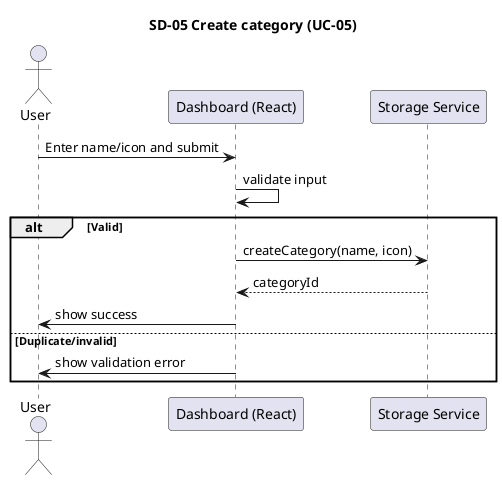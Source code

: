 @startuml
title SD-05 Create category (UC-05)
actor User
participant "Dashboard (React)" as Dashboard
participant "Storage Service" as Storage

User -> Dashboard: Enter name/icon and submit
Dashboard -> Dashboard: validate input
alt Valid
  Dashboard -> Storage: createCategory(name, icon)
  Storage --> Dashboard: categoryId
  Dashboard -> User: show success
else Duplicate/invalid
  Dashboard -> User: show validation error
end
@enduml

